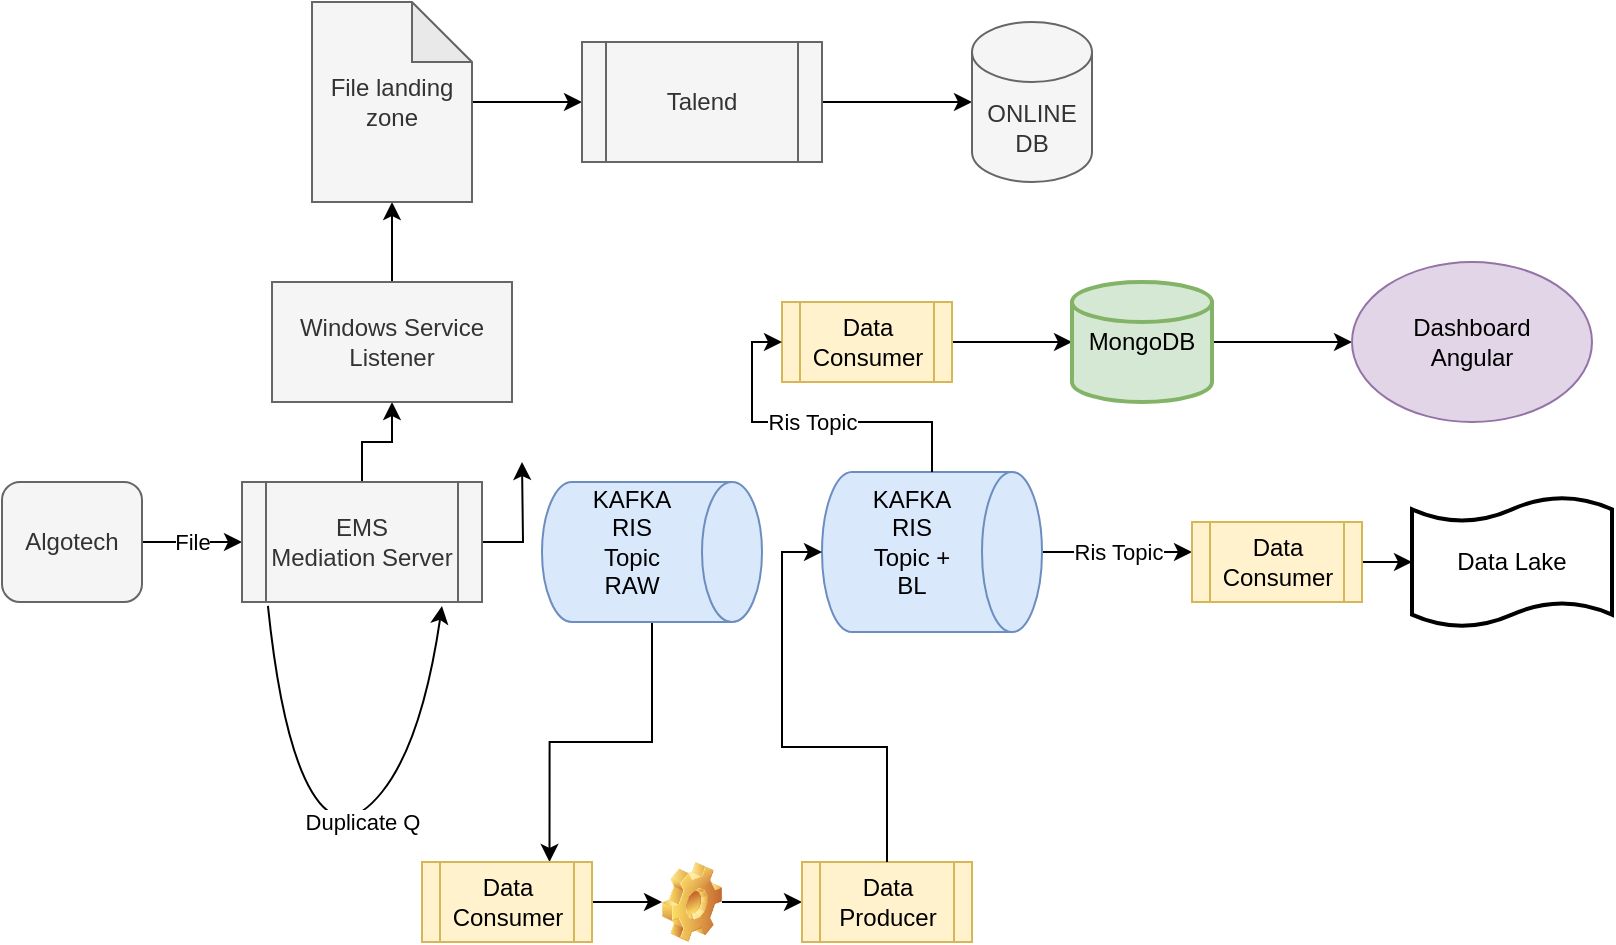 <mxfile version="23.1.8" type="github">
  <diagram id="0NTTmh2iyiqxCogNluD7" name="Page-1">
    <mxGraphModel dx="794" dy="420" grid="1" gridSize="10" guides="1" tooltips="1" connect="1" arrows="1" fold="1" page="1" pageScale="1" pageWidth="827" pageHeight="1169" math="0" shadow="0">
      <root>
        <mxCell id="0" />
        <mxCell id="1" parent="0" />
        <mxCell id="7fbON9FyK3qlaKiMJJiq-4" style="edgeStyle=orthogonalEdgeStyle;rounded=0;orthogonalLoop=1;jettySize=auto;html=1;entryX=0.75;entryY=0;entryDx=0;entryDy=0;" edge="1" parent="1" source="7fbON9FyK3qlaKiMJJiq-1" target="7fbON9FyK3qlaKiMJJiq-3">
          <mxGeometry relative="1" as="geometry" />
        </mxCell>
        <mxCell id="7fbON9FyK3qlaKiMJJiq-1" value="" style="shape=cylinder3;whiteSpace=wrap;html=1;boundedLbl=1;backgroundOutline=1;size=15;rotation=90;align=center;verticalAlign=middle;fillColor=#dae8fc;strokeColor=#6c8ebf;" vertex="1" parent="1">
          <mxGeometry x="295" y="300" width="70" height="110" as="geometry" />
        </mxCell>
        <mxCell id="VKW26C8YoAphQuPjR-Y2-3" value="File" style="edgeStyle=orthogonalEdgeStyle;rounded=0;orthogonalLoop=1;jettySize=auto;html=1;" parent="1" source="VKW26C8YoAphQuPjR-Y2-1" target="VKW26C8YoAphQuPjR-Y2-2" edge="1">
          <mxGeometry relative="1" as="geometry" />
        </mxCell>
        <mxCell id="VKW26C8YoAphQuPjR-Y2-1" value="Algotech" style="rounded=1;whiteSpace=wrap;html=1;fillColor=#f5f5f5;strokeColor=#666666;fontColor=#333333;" parent="1" vertex="1">
          <mxGeometry x="5" y="320" width="70" height="60" as="geometry" />
        </mxCell>
        <mxCell id="VKW26C8YoAphQuPjR-Y2-7" value="" style="edgeStyle=orthogonalEdgeStyle;rounded=0;orthogonalLoop=1;jettySize=auto;html=1;" parent="1" source="VKW26C8YoAphQuPjR-Y2-2" edge="1">
          <mxGeometry relative="1" as="geometry">
            <mxPoint x="265" y="310" as="targetPoint" />
          </mxGeometry>
        </mxCell>
        <mxCell id="VKW26C8YoAphQuPjR-Y2-10" value="" style="edgeStyle=orthogonalEdgeStyle;rounded=0;orthogonalLoop=1;jettySize=auto;html=1;" parent="1" source="VKW26C8YoAphQuPjR-Y2-2" target="VKW26C8YoAphQuPjR-Y2-9" edge="1">
          <mxGeometry relative="1" as="geometry" />
        </mxCell>
        <mxCell id="VKW26C8YoAphQuPjR-Y2-2" value="EMS&lt;br&gt;Mediation Server" style="shape=process;whiteSpace=wrap;html=1;backgroundOutline=1;fillColor=#f5f5f5;strokeColor=#666666;fontColor=#333333;" parent="1" vertex="1">
          <mxGeometry x="125" y="320" width="120" height="60" as="geometry" />
        </mxCell>
        <mxCell id="VKW26C8YoAphQuPjR-Y2-4" value="" style="curved=1;endArrow=classic;html=1;exitX=0.108;exitY=1.033;exitDx=0;exitDy=0;exitPerimeter=0;" parent="1" source="VKW26C8YoAphQuPjR-Y2-2" edge="1">
          <mxGeometry width="50" height="50" relative="1" as="geometry">
            <mxPoint x="185" y="470" as="sourcePoint" />
            <mxPoint x="225" y="382" as="targetPoint" />
            <Array as="points">
              <mxPoint x="145" y="450" />
              <mxPoint x="175" y="500" />
              <mxPoint x="215" y="450" />
            </Array>
          </mxGeometry>
        </mxCell>
        <mxCell id="VKW26C8YoAphQuPjR-Y2-5" value="Duplicate Q" style="edgeLabel;html=1;align=center;verticalAlign=middle;resizable=0;points=[];" parent="VKW26C8YoAphQuPjR-Y2-4" vertex="1" connectable="0">
          <mxGeometry x="0.117" y="-2" relative="1" as="geometry">
            <mxPoint x="-3" y="3" as="offset" />
          </mxGeometry>
        </mxCell>
        <mxCell id="VKW26C8YoAphQuPjR-Y2-25" value="Ris Topic" style="edgeStyle=orthogonalEdgeStyle;rounded=0;orthogonalLoop=1;jettySize=auto;html=1;" parent="1" source="VKW26C8YoAphQuPjR-Y2-6" target="VKW26C8YoAphQuPjR-Y2-23" edge="1">
          <mxGeometry relative="1" as="geometry">
            <Array as="points">
              <mxPoint x="470" y="410" />
            </Array>
          </mxGeometry>
        </mxCell>
        <mxCell id="VKW26C8YoAphQuPjR-Y2-6" value="" style="shape=cylinder3;whiteSpace=wrap;html=1;boundedLbl=1;backgroundOutline=1;size=15;rotation=90;align=center;verticalAlign=middle;fillColor=#dae8fc;strokeColor=#6c8ebf;" parent="1" vertex="1">
          <mxGeometry x="430" y="300" width="80" height="110" as="geometry" />
        </mxCell>
        <mxCell id="VKW26C8YoAphQuPjR-Y2-8" value="KAFKA&lt;br&gt;RIS Topic RAW" style="text;html=1;strokeColor=none;fillColor=none;align=center;verticalAlign=middle;whiteSpace=wrap;rounded=0;" parent="1" vertex="1">
          <mxGeometry x="300" y="340" width="40" height="20" as="geometry" />
        </mxCell>
        <mxCell id="VKW26C8YoAphQuPjR-Y2-13" value="" style="edgeStyle=orthogonalEdgeStyle;rounded=0;orthogonalLoop=1;jettySize=auto;html=1;" parent="1" source="VKW26C8YoAphQuPjR-Y2-9" target="VKW26C8YoAphQuPjR-Y2-12" edge="1">
          <mxGeometry relative="1" as="geometry" />
        </mxCell>
        <mxCell id="VKW26C8YoAphQuPjR-Y2-9" value="Windows Service&lt;br&gt;Listener" style="rounded=0;whiteSpace=wrap;html=1;verticalAlign=middle;fillColor=#f5f5f5;strokeColor=#666666;fontColor=#333333;" parent="1" vertex="1">
          <mxGeometry x="140" y="220" width="120" height="60" as="geometry" />
        </mxCell>
        <mxCell id="VKW26C8YoAphQuPjR-Y2-15" value="" style="edgeStyle=orthogonalEdgeStyle;rounded=0;orthogonalLoop=1;jettySize=auto;html=1;" parent="1" source="VKW26C8YoAphQuPjR-Y2-12" target="VKW26C8YoAphQuPjR-Y2-14" edge="1">
          <mxGeometry relative="1" as="geometry" />
        </mxCell>
        <mxCell id="VKW26C8YoAphQuPjR-Y2-12" value="File landing zone" style="shape=note;whiteSpace=wrap;html=1;backgroundOutline=1;darkOpacity=0.05;verticalAlign=middle;fillColor=#f5f5f5;strokeColor=#666666;fontColor=#333333;" parent="1" vertex="1">
          <mxGeometry x="160" y="80" width="80" height="100" as="geometry" />
        </mxCell>
        <mxCell id="VKW26C8YoAphQuPjR-Y2-17" value="" style="edgeStyle=orthogonalEdgeStyle;rounded=0;orthogonalLoop=1;jettySize=auto;html=1;" parent="1" source="VKW26C8YoAphQuPjR-Y2-14" target="VKW26C8YoAphQuPjR-Y2-16" edge="1">
          <mxGeometry relative="1" as="geometry" />
        </mxCell>
        <mxCell id="VKW26C8YoAphQuPjR-Y2-14" value="Talend" style="shape=process;whiteSpace=wrap;html=1;backgroundOutline=1;verticalAlign=middle;fillColor=#f5f5f5;strokeColor=#666666;fontColor=#333333;" parent="1" vertex="1">
          <mxGeometry x="295" y="100" width="120" height="60" as="geometry" />
        </mxCell>
        <mxCell id="VKW26C8YoAphQuPjR-Y2-16" value="ONLINE&lt;br&gt;DB" style="shape=cylinder3;whiteSpace=wrap;html=1;boundedLbl=1;backgroundOutline=1;size=15;verticalAlign=middle;fillColor=#f5f5f5;strokeColor=#666666;fontColor=#333333;" parent="1" vertex="1">
          <mxGeometry x="490" y="90" width="60" height="80" as="geometry" />
        </mxCell>
        <mxCell id="VKW26C8YoAphQuPjR-Y2-32" value="" style="edgeStyle=orthogonalEdgeStyle;rounded=0;orthogonalLoop=1;jettySize=auto;html=1;" parent="1" source="VKW26C8YoAphQuPjR-Y2-18" target="VKW26C8YoAphQuPjR-Y2-29" edge="1">
          <mxGeometry relative="1" as="geometry" />
        </mxCell>
        <mxCell id="VKW26C8YoAphQuPjR-Y2-18" value="Data Consumer" style="shape=process;whiteSpace=wrap;html=1;backgroundOutline=1;verticalAlign=middle;fillColor=#fff2cc;strokeColor=#d6b656;" parent="1" vertex="1">
          <mxGeometry x="395" y="230" width="85" height="40" as="geometry" />
        </mxCell>
        <mxCell id="VKW26C8YoAphQuPjR-Y2-28" value="" style="edgeStyle=orthogonalEdgeStyle;rounded=0;orthogonalLoop=1;jettySize=auto;html=1;" parent="1" source="VKW26C8YoAphQuPjR-Y2-23" target="VKW26C8YoAphQuPjR-Y2-27" edge="1">
          <mxGeometry relative="1" as="geometry" />
        </mxCell>
        <mxCell id="VKW26C8YoAphQuPjR-Y2-23" value="Data&lt;br&gt;Consumer" style="shape=process;whiteSpace=wrap;html=1;backgroundOutline=1;verticalAlign=middle;fillColor=#fff2cc;strokeColor=#d6b656;" parent="1" vertex="1">
          <mxGeometry x="600" y="340" width="85" height="40" as="geometry" />
        </mxCell>
        <mxCell id="VKW26C8YoAphQuPjR-Y2-27" value="Data Lake" style="shape=tape;whiteSpace=wrap;html=1;strokeWidth=2;size=0.19;verticalAlign=middle;" parent="1" vertex="1">
          <mxGeometry x="710" y="327.5" width="100" height="65" as="geometry" />
        </mxCell>
        <mxCell id="VKW26C8YoAphQuPjR-Y2-35" value="" style="edgeStyle=orthogonalEdgeStyle;rounded=0;orthogonalLoop=1;jettySize=auto;html=1;" parent="1" source="VKW26C8YoAphQuPjR-Y2-29" target="VKW26C8YoAphQuPjR-Y2-34" edge="1">
          <mxGeometry relative="1" as="geometry" />
        </mxCell>
        <mxCell id="VKW26C8YoAphQuPjR-Y2-29" value="MongoDB" style="strokeWidth=2;html=1;shape=mxgraph.flowchart.database;whiteSpace=wrap;verticalAlign=middle;fillColor=#d5e8d4;strokeColor=#82b366;" parent="1" vertex="1">
          <mxGeometry x="540" y="220" width="70" height="60" as="geometry" />
        </mxCell>
        <mxCell id="VKW26C8YoAphQuPjR-Y2-34" value="Dashboard&lt;br&gt;Angular" style="ellipse;whiteSpace=wrap;html=1;verticalAlign=middle;fillColor=#e1d5e7;strokeColor=#9673a6;" parent="1" vertex="1">
          <mxGeometry x="680" y="210" width="120" height="80" as="geometry" />
        </mxCell>
        <mxCell id="7fbON9FyK3qlaKiMJJiq-2" value="KAFKA&lt;br&gt;RIS Topic + BL" style="text;html=1;strokeColor=none;fillColor=none;align=center;verticalAlign=middle;whiteSpace=wrap;rounded=0;" vertex="1" parent="1">
          <mxGeometry x="440" y="340" width="40" height="20" as="geometry" />
        </mxCell>
        <mxCell id="7fbON9FyK3qlaKiMJJiq-6" style="edgeStyle=orthogonalEdgeStyle;rounded=0;orthogonalLoop=1;jettySize=auto;html=1;" edge="1" parent="1" source="7fbON9FyK3qlaKiMJJiq-3" target="7fbON9FyK3qlaKiMJJiq-5">
          <mxGeometry relative="1" as="geometry" />
        </mxCell>
        <mxCell id="7fbON9FyK3qlaKiMJJiq-3" value="Data Consumer" style="shape=process;whiteSpace=wrap;html=1;backgroundOutline=1;verticalAlign=middle;fillColor=#fff2cc;strokeColor=#d6b656;" vertex="1" parent="1">
          <mxGeometry x="215" y="510" width="85" height="40" as="geometry" />
        </mxCell>
        <mxCell id="7fbON9FyK3qlaKiMJJiq-9" style="edgeStyle=orthogonalEdgeStyle;rounded=0;orthogonalLoop=1;jettySize=auto;html=1;" edge="1" parent="1" source="7fbON9FyK3qlaKiMJJiq-5" target="7fbON9FyK3qlaKiMJJiq-7">
          <mxGeometry relative="1" as="geometry" />
        </mxCell>
        <mxCell id="7fbON9FyK3qlaKiMJJiq-5" value="" style="shape=image;html=1;verticalLabelPosition=bottom;verticalAlign=top;imageAspect=0;image=img/clipart/Gear_128x128.png" vertex="1" parent="1">
          <mxGeometry x="335" y="510" width="30" height="40" as="geometry" />
        </mxCell>
        <mxCell id="7fbON9FyK3qlaKiMJJiq-7" value="Data Producer" style="shape=process;whiteSpace=wrap;html=1;backgroundOutline=1;verticalAlign=middle;fillColor=#fff2cc;strokeColor=#d6b656;" vertex="1" parent="1">
          <mxGeometry x="405" y="510" width="85" height="40" as="geometry" />
        </mxCell>
        <mxCell id="7fbON9FyK3qlaKiMJJiq-11" value="Ris Topic" style="edgeStyle=orthogonalEdgeStyle;rounded=0;orthogonalLoop=1;jettySize=auto;html=1;entryX=0;entryY=0.5;entryDx=0;entryDy=0;" edge="1" parent="1" source="VKW26C8YoAphQuPjR-Y2-6" target="VKW26C8YoAphQuPjR-Y2-18">
          <mxGeometry relative="1" as="geometry">
            <mxPoint x="480" y="385" as="sourcePoint" />
            <mxPoint x="630" y="517" as="targetPoint" />
            <Array as="points">
              <mxPoint x="380" y="290" />
              <mxPoint x="380" y="250" />
            </Array>
          </mxGeometry>
        </mxCell>
        <mxCell id="7fbON9FyK3qlaKiMJJiq-12" style="edgeStyle=orthogonalEdgeStyle;rounded=0;orthogonalLoop=1;jettySize=auto;html=1;entryX=0.5;entryY=1;entryDx=0;entryDy=0;entryPerimeter=0;" edge="1" parent="1" source="7fbON9FyK3qlaKiMJJiq-7" target="VKW26C8YoAphQuPjR-Y2-6">
          <mxGeometry relative="1" as="geometry" />
        </mxCell>
      </root>
    </mxGraphModel>
  </diagram>
</mxfile>
